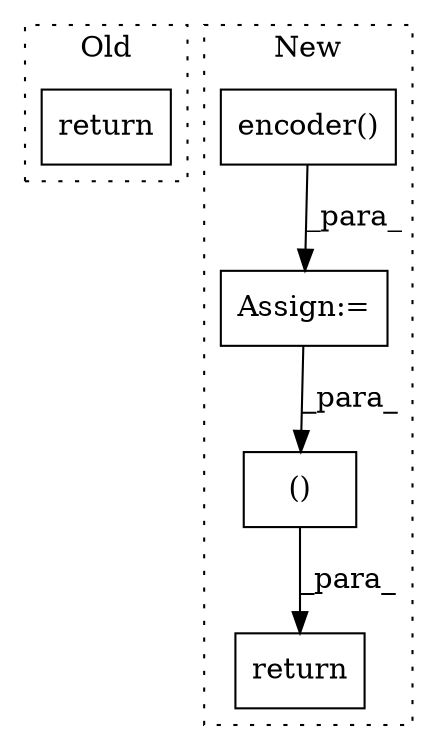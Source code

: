 digraph G {
subgraph cluster0 {
1 [label="return" a="93" s="210" l="7" shape="box"];
label = "Old";
style="dotted";
}
subgraph cluster1 {
2 [label="encoder()" a="75" s="5126,5142" l="13,17" shape="box"];
3 [label="Assign:=" a="68" s="5123" l="3" shape="box"];
4 [label="()" a="54" s="5269" l="6" shape="box"];
5 [label="return" a="93" s="5259" l="7" shape="box"];
label = "New";
style="dotted";
}
2 -> 3 [label="_para_"];
3 -> 4 [label="_para_"];
4 -> 5 [label="_para_"];
}